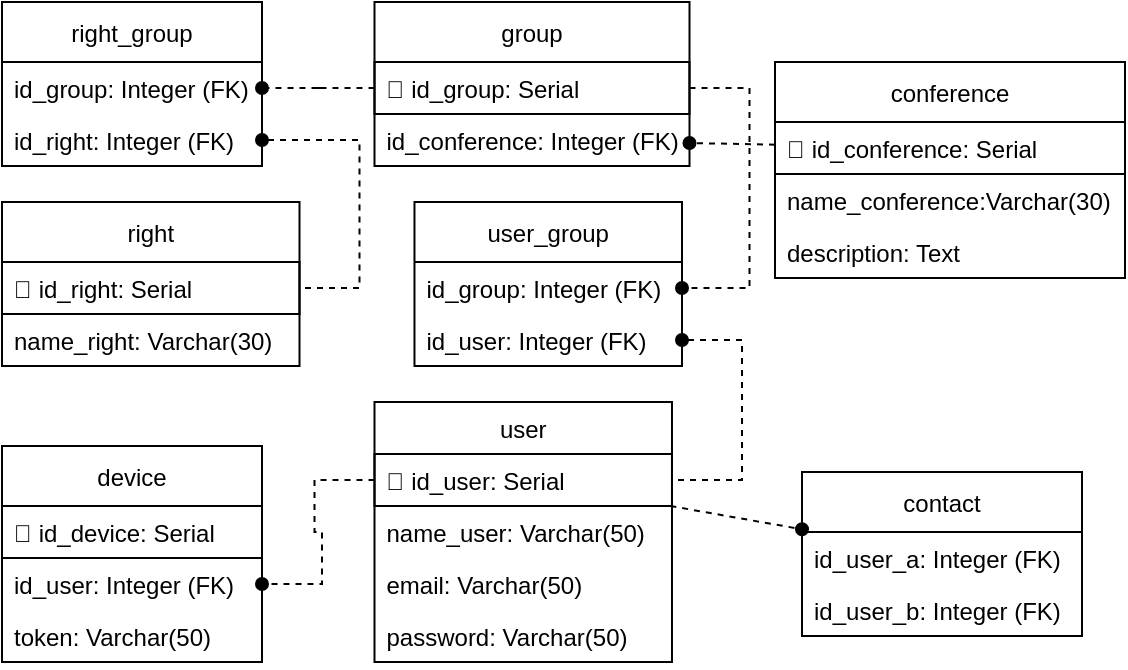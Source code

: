 <mxfile version="15.7.4" type="device"><diagram id="auvaHYt9D2mUyiJxwVjn" name="Page-1"><mxGraphModel dx="1422" dy="780" grid="1" gridSize="10" guides="1" tooltips="1" connect="1" arrows="1" fold="1" page="1" pageScale="1" pageWidth="827" pageHeight="1169" math="0" shadow="0"><root><mxCell id="0"/><mxCell id="1" parent="0"/><mxCell id="hstZ3h9OTEs7CkrGQZOM-36" value="right_group" style="swimlane;fontStyle=0;childLayout=stackLayout;horizontal=1;startSize=30;fillColor=none;horizontalStack=0;resizeParent=1;resizeParentMax=0;resizeLast=0;collapsible=1;marginBottom=0;" vertex="1" parent="1"><mxGeometry x="20" y="20" width="130" height="82" as="geometry"/></mxCell><mxCell id="hstZ3h9OTEs7CkrGQZOM-37" value="id_group: Integer (FK)" style="text;strokeColor=none;fillColor=none;align=left;verticalAlign=top;spacingLeft=4;spacingRight=4;overflow=hidden;rotatable=0;points=[[0,0.5],[1,0.5]];portConstraint=eastwest;" vertex="1" parent="hstZ3h9OTEs7CkrGQZOM-36"><mxGeometry y="30" width="130" height="26" as="geometry"/></mxCell><mxCell id="hstZ3h9OTEs7CkrGQZOM-38" value="id_right: Integer (FK)" style="text;strokeColor=none;fillColor=none;align=left;verticalAlign=top;spacingLeft=4;spacingRight=4;overflow=hidden;rotatable=0;points=[[0,0.5],[1,0.5]];portConstraint=eastwest;" vertex="1" parent="hstZ3h9OTEs7CkrGQZOM-36"><mxGeometry y="56" width="130" height="26" as="geometry"/></mxCell><mxCell id="hstZ3h9OTEs7CkrGQZOM-39" value="user" style="swimlane;fontStyle=0;childLayout=stackLayout;horizontal=1;startSize=26;fillColor=none;horizontalStack=0;resizeParent=1;resizeParentMax=0;resizeLast=0;collapsible=1;marginBottom=0;" vertex="1" parent="1"><mxGeometry x="206.25" y="220" width="148.74" height="130" as="geometry"/></mxCell><mxCell id="hstZ3h9OTEs7CkrGQZOM-40" value="🔑 id_user: Serial" style="text;strokeColor=default;fillColor=none;align=left;verticalAlign=top;spacingLeft=4;spacingRight=4;overflow=hidden;rotatable=0;points=[[0,0.5],[1,0.5]];portConstraint=eastwest;" vertex="1" parent="hstZ3h9OTEs7CkrGQZOM-39"><mxGeometry y="26" width="148.74" height="26" as="geometry"/></mxCell><mxCell id="hstZ3h9OTEs7CkrGQZOM-41" value="name_user: Varchar(50)" style="text;strokeColor=none;fillColor=none;align=left;verticalAlign=top;spacingLeft=4;spacingRight=4;overflow=hidden;rotatable=0;points=[[0,0.5],[1,0.5]];portConstraint=eastwest;" vertex="1" parent="hstZ3h9OTEs7CkrGQZOM-39"><mxGeometry y="52" width="148.74" height="26" as="geometry"/></mxCell><mxCell id="hstZ3h9OTEs7CkrGQZOM-42" value="email: Varchar(50)" style="text;strokeColor=none;fillColor=none;align=left;verticalAlign=top;spacingLeft=4;spacingRight=4;overflow=hidden;rotatable=0;points=[[0,0.5],[1,0.5]];portConstraint=eastwest;" vertex="1" parent="hstZ3h9OTEs7CkrGQZOM-39"><mxGeometry y="78" width="148.74" height="26" as="geometry"/></mxCell><mxCell id="hstZ3h9OTEs7CkrGQZOM-43" value="password: Varchar(50)" style="text;strokeColor=none;fillColor=none;align=left;verticalAlign=top;spacingLeft=4;spacingRight=4;overflow=hidden;rotatable=0;points=[[0,0.5],[1,0.5]];portConstraint=eastwest;" vertex="1" parent="hstZ3h9OTEs7CkrGQZOM-39"><mxGeometry y="104" width="148.74" height="26" as="geometry"/></mxCell><mxCell id="hstZ3h9OTEs7CkrGQZOM-44" value="contact" style="swimlane;fontStyle=0;childLayout=stackLayout;horizontal=1;startSize=30;fillColor=none;horizontalStack=0;resizeParent=1;resizeParentMax=0;resizeLast=0;collapsible=1;marginBottom=0;" vertex="1" parent="1"><mxGeometry x="420" y="255" width="140" height="82" as="geometry"/></mxCell><mxCell id="hstZ3h9OTEs7CkrGQZOM-45" value="id_user_a: Integer (FK)" style="text;strokeColor=none;fillColor=none;align=left;verticalAlign=top;spacingLeft=4;spacingRight=4;overflow=hidden;rotatable=0;points=[[0,0.5],[1,0.5]];portConstraint=eastwest;" vertex="1" parent="hstZ3h9OTEs7CkrGQZOM-44"><mxGeometry y="30" width="140" height="26" as="geometry"/></mxCell><mxCell id="hstZ3h9OTEs7CkrGQZOM-46" value="id_user_b: Integer (FK)" style="text;strokeColor=none;fillColor=none;align=left;verticalAlign=top;spacingLeft=4;spacingRight=4;overflow=hidden;rotatable=0;points=[[0,0.5],[1,0.5]];portConstraint=eastwest;" vertex="1" parent="hstZ3h9OTEs7CkrGQZOM-44"><mxGeometry y="56" width="140" height="26" as="geometry"/></mxCell><mxCell id="hstZ3h9OTEs7CkrGQZOM-47" value="right" style="swimlane;fontStyle=0;childLayout=stackLayout;horizontal=1;startSize=30;fillColor=none;horizontalStack=0;resizeParent=1;resizeParentMax=0;resizeLast=0;collapsible=1;marginBottom=0;" vertex="1" parent="1"><mxGeometry x="20" y="120" width="148.75" height="82" as="geometry"/></mxCell><mxCell id="hstZ3h9OTEs7CkrGQZOM-48" value="🔑 id_right: Serial" style="text;strokeColor=default;fillColor=none;align=left;verticalAlign=top;spacingLeft=4;spacingRight=4;overflow=hidden;rotatable=0;points=[[0,0.5],[1,0.5]];portConstraint=eastwest;" vertex="1" parent="hstZ3h9OTEs7CkrGQZOM-47"><mxGeometry y="30" width="148.75" height="26" as="geometry"/></mxCell><mxCell id="hstZ3h9OTEs7CkrGQZOM-49" value="name_right: Varchar(30)" style="text;strokeColor=none;fillColor=none;align=left;verticalAlign=top;spacingLeft=4;spacingRight=4;overflow=hidden;rotatable=0;points=[[0,0.5],[1,0.5]];portConstraint=eastwest;" vertex="1" parent="hstZ3h9OTEs7CkrGQZOM-47"><mxGeometry y="56" width="148.75" height="26" as="geometry"/></mxCell><mxCell id="hstZ3h9OTEs7CkrGQZOM-50" value="device" style="swimlane;fontStyle=0;childLayout=stackLayout;horizontal=1;startSize=30;fillColor=none;horizontalStack=0;resizeParent=1;resizeParentMax=0;resizeLast=0;collapsible=1;marginBottom=0;" vertex="1" parent="1"><mxGeometry x="20" y="242" width="130" height="108" as="geometry"/></mxCell><mxCell id="hstZ3h9OTEs7CkrGQZOM-51" value="🔑 id_device: Serial" style="text;strokeColor=default;fillColor=none;align=left;verticalAlign=top;spacingLeft=4;spacingRight=4;overflow=hidden;rotatable=0;points=[[0,0.5],[1,0.5]];portConstraint=eastwest;" vertex="1" parent="hstZ3h9OTEs7CkrGQZOM-50"><mxGeometry y="30" width="130" height="26" as="geometry"/></mxCell><mxCell id="hstZ3h9OTEs7CkrGQZOM-52" value="id_user: Integer (FK)" style="text;strokeColor=none;fillColor=none;align=left;verticalAlign=top;spacingLeft=4;spacingRight=4;overflow=hidden;rotatable=0;points=[[0,0.5],[1,0.5]];portConstraint=eastwest;" vertex="1" parent="hstZ3h9OTEs7CkrGQZOM-50"><mxGeometry y="56" width="130" height="26" as="geometry"/></mxCell><mxCell id="hstZ3h9OTEs7CkrGQZOM-53" value="token: Varchar(50)" style="text;strokeColor=none;fillColor=none;align=left;verticalAlign=top;spacingLeft=4;spacingRight=4;overflow=hidden;rotatable=0;points=[[0,0.5],[1,0.5]];portConstraint=eastwest;" vertex="1" parent="hstZ3h9OTEs7CkrGQZOM-50"><mxGeometry y="82" width="130" height="26" as="geometry"/></mxCell><mxCell id="hstZ3h9OTEs7CkrGQZOM-54" value="conference" style="swimlane;fontStyle=0;childLayout=stackLayout;horizontal=1;startSize=30;fillColor=none;horizontalStack=0;resizeParent=1;resizeParentMax=0;resizeLast=0;collapsible=1;marginBottom=0;" vertex="1" parent="1"><mxGeometry x="406.5" y="50" width="175" height="108" as="geometry"/></mxCell><mxCell id="hstZ3h9OTEs7CkrGQZOM-55" value="🔑 id_conference: Serial" style="text;strokeColor=default;fillColor=none;align=left;verticalAlign=top;spacingLeft=4;spacingRight=4;overflow=hidden;rotatable=0;points=[[0,0.5],[1,0.5]];portConstraint=eastwest;" vertex="1" parent="hstZ3h9OTEs7CkrGQZOM-54"><mxGeometry y="30" width="175" height="26" as="geometry"/></mxCell><mxCell id="hstZ3h9OTEs7CkrGQZOM-56" value="name_conference:Varchar(30)" style="text;strokeColor=none;fillColor=none;align=left;verticalAlign=top;spacingLeft=4;spacingRight=4;overflow=hidden;rotatable=0;points=[[0,0.5],[1,0.5]];portConstraint=eastwest;" vertex="1" parent="hstZ3h9OTEs7CkrGQZOM-54"><mxGeometry y="56" width="175" height="26" as="geometry"/></mxCell><mxCell id="hstZ3h9OTEs7CkrGQZOM-57" value="description: Text" style="text;strokeColor=none;fillColor=none;align=left;verticalAlign=top;spacingLeft=4;spacingRight=4;overflow=hidden;rotatable=0;points=[[0,0.5],[1,0.5]];portConstraint=eastwest;" vertex="1" parent="hstZ3h9OTEs7CkrGQZOM-54"><mxGeometry y="82" width="175" height="26" as="geometry"/></mxCell><mxCell id="hstZ3h9OTEs7CkrGQZOM-58" value="user_group" style="swimlane;fontStyle=0;childLayout=stackLayout;horizontal=1;startSize=30;fillColor=none;horizontalStack=0;resizeParent=1;resizeParentMax=0;resizeLast=0;collapsible=1;marginBottom=0;" vertex="1" parent="1"><mxGeometry x="226.24" y="120" width="133.76" height="82" as="geometry"/></mxCell><mxCell id="hstZ3h9OTEs7CkrGQZOM-59" value="id_group: Integer (FK)" style="text;strokeColor=none;fillColor=none;align=left;verticalAlign=top;spacingLeft=4;spacingRight=4;overflow=hidden;rotatable=0;points=[[0,0.5],[1,0.5]];portConstraint=eastwest;" vertex="1" parent="hstZ3h9OTEs7CkrGQZOM-58"><mxGeometry y="30" width="133.76" height="26" as="geometry"/></mxCell><mxCell id="hstZ3h9OTEs7CkrGQZOM-60" value="id_user: Integer (FK)" style="text;strokeColor=none;fillColor=none;align=left;verticalAlign=top;spacingLeft=4;spacingRight=4;overflow=hidden;rotatable=0;points=[[0,0.5],[1,0.5]];portConstraint=eastwest;" vertex="1" parent="hstZ3h9OTEs7CkrGQZOM-58"><mxGeometry y="56" width="133.76" height="26" as="geometry"/></mxCell><mxCell id="hstZ3h9OTEs7CkrGQZOM-61" value="group" style="swimlane;fontStyle=0;childLayout=stackLayout;horizontal=1;startSize=30;fillColor=none;horizontalStack=0;resizeParent=1;resizeParentMax=0;resizeLast=0;collapsible=1;marginBottom=0;" vertex="1" parent="1"><mxGeometry x="206.25" y="20" width="157.5" height="82" as="geometry"/></mxCell><mxCell id="hstZ3h9OTEs7CkrGQZOM-62" value="🔑 id_group: Serial" style="text;strokeColor=default;fillColor=none;align=left;verticalAlign=top;spacingLeft=4;spacingRight=4;overflow=hidden;rotatable=0;points=[[0,0.5],[1,0.5]];portConstraint=eastwest;" vertex="1" parent="hstZ3h9OTEs7CkrGQZOM-61"><mxGeometry y="30" width="157.5" height="26" as="geometry"/></mxCell><mxCell id="hstZ3h9OTEs7CkrGQZOM-63" value="id_conference: Integer (FK)" style="text;strokeColor=none;fillColor=none;align=left;verticalAlign=top;spacingLeft=4;spacingRight=4;overflow=hidden;rotatable=0;points=[[0,0.5],[1,0.5]];portConstraint=eastwest;" vertex="1" parent="hstZ3h9OTEs7CkrGQZOM-61"><mxGeometry y="56" width="157.5" height="26" as="geometry"/></mxCell><mxCell id="hstZ3h9OTEs7CkrGQZOM-64" value="" style="fontSize=12;html=1;endArrow=oval;startArrow=none;rounded=0;startFill=0;endFill=1;dashed=1;" edge="1" parent="1" source="hstZ3h9OTEs7CkrGQZOM-55" target="hstZ3h9OTEs7CkrGQZOM-63"><mxGeometry width="100" height="100" relative="1" as="geometry"><mxPoint x="399.99" y="300" as="sourcePoint"/><mxPoint x="499.99" y="200" as="targetPoint"/></mxGeometry></mxCell><mxCell id="hstZ3h9OTEs7CkrGQZOM-65" value="" style="edgeStyle=entityRelationEdgeStyle;fontSize=12;html=1;endArrow=oval;startArrow=none;rounded=0;startFill=0;endFill=1;dashed=1;" edge="1" parent="1" source="hstZ3h9OTEs7CkrGQZOM-62" target="hstZ3h9OTEs7CkrGQZOM-37"><mxGeometry width="100" height="100" relative="1" as="geometry"><mxPoint x="343.74" y="-26" as="sourcePoint"/><mxPoint x="344.99" y="101" as="targetPoint"/></mxGeometry></mxCell><mxCell id="hstZ3h9OTEs7CkrGQZOM-66" value="" style="edgeStyle=entityRelationEdgeStyle;fontSize=12;html=1;endArrow=oval;startArrow=none;rounded=0;startFill=0;endFill=1;dashed=1;" edge="1" parent="1" source="hstZ3h9OTEs7CkrGQZOM-62" target="hstZ3h9OTEs7CkrGQZOM-59"><mxGeometry width="100" height="100" relative="1" as="geometry"><mxPoint x="353.74" y="-16" as="sourcePoint"/><mxPoint x="354.99" y="111" as="targetPoint"/></mxGeometry></mxCell><mxCell id="hstZ3h9OTEs7CkrGQZOM-67" value="" style="edgeStyle=entityRelationEdgeStyle;fontSize=12;html=1;endArrow=none;startArrow=oval;rounded=0;startFill=1;endFill=0;dashed=1;" edge="1" parent="1" source="hstZ3h9OTEs7CkrGQZOM-60" target="hstZ3h9OTEs7CkrGQZOM-40"><mxGeometry width="100" height="100" relative="1" as="geometry"><mxPoint x="529.99" y="113" as="sourcePoint"/><mxPoint x="289.99" y="200" as="targetPoint"/></mxGeometry></mxCell><mxCell id="hstZ3h9OTEs7CkrGQZOM-68" value="" style="edgeStyle=entityRelationEdgeStyle;fontSize=12;html=1;endArrow=none;startArrow=oval;rounded=0;startFill=1;endFill=0;dashed=1;" edge="1" parent="1" source="hstZ3h9OTEs7CkrGQZOM-38" target="hstZ3h9OTEs7CkrGQZOM-48"><mxGeometry width="100" height="100" relative="1" as="geometry"><mxPoint x="579.99" y="310" as="sourcePoint"/><mxPoint x="312.49" y="123" as="targetPoint"/></mxGeometry></mxCell><mxCell id="hstZ3h9OTEs7CkrGQZOM-69" value="" style="fontSize=12;html=1;endArrow=oval;startArrow=none;rounded=0;startFill=0;dashed=1;endFill=1;" edge="1" parent="1" source="hstZ3h9OTEs7CkrGQZOM-40" target="hstZ3h9OTEs7CkrGQZOM-44"><mxGeometry width="100" height="100" relative="1" as="geometry"><mxPoint x="349.99" y="380" as="sourcePoint"/><mxPoint x="269.99" y="190" as="targetPoint"/></mxGeometry></mxCell><mxCell id="hstZ3h9OTEs7CkrGQZOM-70" value="" style="edgeStyle=entityRelationEdgeStyle;fontSize=12;html=1;endArrow=oval;startArrow=none;rounded=0;startFill=0;endFill=1;dashed=1;" edge="1" parent="1" source="hstZ3h9OTEs7CkrGQZOM-40" target="hstZ3h9OTEs7CkrGQZOM-52"><mxGeometry width="100" height="100" relative="1" as="geometry"><mxPoint x="559.99" y="143" as="sourcePoint"/><mxPoint x="332.49" y="143" as="targetPoint"/></mxGeometry></mxCell></root></mxGraphModel></diagram></mxfile>